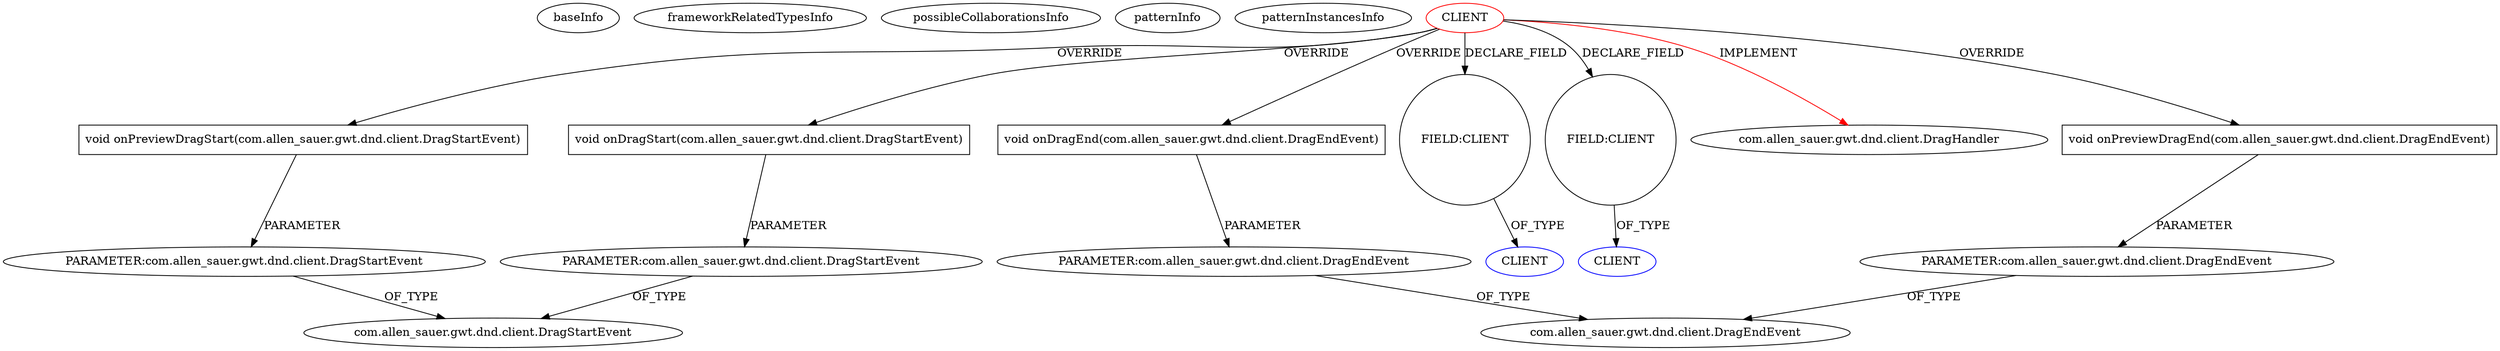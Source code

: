 digraph {
baseInfo[graphId=1766,category="pattern",isAnonymous=false,possibleRelation=false]
frameworkRelatedTypesInfo[0="com.allen_sauer.gwt.dnd.client.DragHandler"]
possibleCollaborationsInfo[]
patternInfo[frequency=2.0,patternRootClient=0]
patternInstancesInfo[0="aramk-mechanix~/aramk-mechanix/mechanix-master/src/au/edu/unimelb/csse/smd/mechanix/client/view/GameController.java~GameController~729",1="luxferrari-AlgebrApp~/luxferrari-AlgebrApp/AlgebrApp-master/AlgebrApp/src/org/luxferrari/algebrapp/client/MonomialDragHandler.java~MonomialDragHandler~3644"]
29[label="PARAMETER:com.allen_sauer.gwt.dnd.client.DragStartEvent",vertexType="PARAMETER_DECLARATION",isFrameworkType=false]
28[label="void onDragStart(com.allen_sauer.gwt.dnd.client.DragStartEvent)",vertexType="OVERRIDING_METHOD_DECLARATION",isFrameworkType=false,shape=box]
0[label="CLIENT",vertexType="ROOT_CLIENT_CLASS_DECLARATION",isFrameworkType=false,color=red]
25[label="void onDragEnd(com.allen_sauer.gwt.dnd.client.DragEndEvent)",vertexType="OVERRIDING_METHOD_DECLARATION",isFrameworkType=false,shape=box]
34[label="void onPreviewDragStart(com.allen_sauer.gwt.dnd.client.DragStartEvent)",vertexType="OVERRIDING_METHOD_DECLARATION",isFrameworkType=false,shape=box]
26[label="PARAMETER:com.allen_sauer.gwt.dnd.client.DragEndEvent",vertexType="PARAMETER_DECLARATION",isFrameworkType=false]
11[label="FIELD:CLIENT",vertexType="FIELD_DECLARATION",isFrameworkType=false,shape=circle]
8[label="FIELD:CLIENT",vertexType="FIELD_DECLARATION",isFrameworkType=false,shape=circle]
2[label="com.allen_sauer.gwt.dnd.client.DragHandler",vertexType="FRAMEWORK_INTERFACE_TYPE",isFrameworkType=false]
27[label="com.allen_sauer.gwt.dnd.client.DragEndEvent",vertexType="FRAMEWORK_CLASS_TYPE",isFrameworkType=false]
32[label="PARAMETER:com.allen_sauer.gwt.dnd.client.DragEndEvent",vertexType="PARAMETER_DECLARATION",isFrameworkType=false]
31[label="void onPreviewDragEnd(com.allen_sauer.gwt.dnd.client.DragEndEvent)",vertexType="OVERRIDING_METHOD_DECLARATION",isFrameworkType=false,shape=box]
30[label="com.allen_sauer.gwt.dnd.client.DragStartEvent",vertexType="FRAMEWORK_CLASS_TYPE",isFrameworkType=false]
35[label="PARAMETER:com.allen_sauer.gwt.dnd.client.DragStartEvent",vertexType="PARAMETER_DECLARATION",isFrameworkType=false]
12[label="CLIENT",vertexType="REFERENCE_CLIENT_CLASS_DECLARATION",isFrameworkType=false,color=blue]
9[label="CLIENT",vertexType="REFERENCE_CLIENT_CLASS_DECLARATION",isFrameworkType=false,color=blue]
0->31[label="OVERRIDE"]
0->11[label="DECLARE_FIELD"]
28->29[label="PARAMETER"]
0->34[label="OVERRIDE"]
0->2[label="IMPLEMENT",color=red]
25->26[label="PARAMETER"]
26->27[label="OF_TYPE"]
0->25[label="OVERRIDE"]
31->32[label="PARAMETER"]
0->8[label="DECLARE_FIELD"]
35->30[label="OF_TYPE"]
8->9[label="OF_TYPE"]
29->30[label="OF_TYPE"]
0->28[label="OVERRIDE"]
11->12[label="OF_TYPE"]
34->35[label="PARAMETER"]
32->27[label="OF_TYPE"]
}
